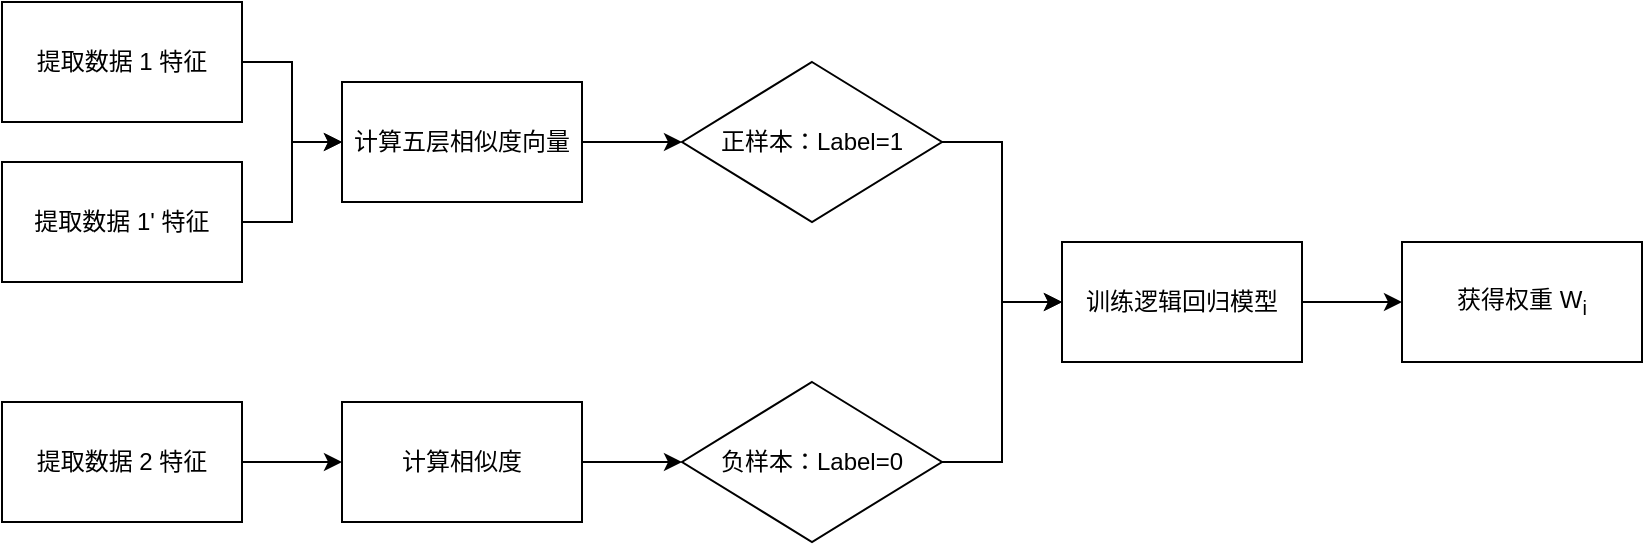 <mxfile version="27.1.6">
  <diagram name="第 1 页" id="VgDxom-XUPM9i-BYI5TX">
    <mxGraphModel dx="1034" dy="666" grid="1" gridSize="10" guides="1" tooltips="1" connect="1" arrows="1" fold="1" page="1" pageScale="1" pageWidth="827" pageHeight="1169" math="0" shadow="0">
      <root>
        <mxCell id="0" />
        <mxCell id="1" parent="0" />
        <mxCell id="82j6tIxpGkV1-OfRXxCL-1" value="提取数据 1 特征" style="rounded=0;whiteSpace=wrap;html=1;" vertex="1" parent="1">
          <mxGeometry x="20" y="130" width="120" height="60" as="geometry" />
        </mxCell>
        <mxCell id="82j6tIxpGkV1-OfRXxCL-16" value="" style="edgeStyle=orthogonalEdgeStyle;rounded=0;orthogonalLoop=1;jettySize=auto;html=1;" edge="1" parent="1" source="82j6tIxpGkV1-OfRXxCL-2" target="82j6tIxpGkV1-OfRXxCL-3">
          <mxGeometry relative="1" as="geometry" />
        </mxCell>
        <mxCell id="82j6tIxpGkV1-OfRXxCL-2" value="提取数据 1&#39; 特征" style="rounded=0;whiteSpace=wrap;html=1;" vertex="1" parent="1">
          <mxGeometry x="20" y="210" width="120" height="60" as="geometry" />
        </mxCell>
        <mxCell id="82j6tIxpGkV1-OfRXxCL-8" value="" style="edgeStyle=orthogonalEdgeStyle;rounded=0;orthogonalLoop=1;jettySize=auto;html=1;" edge="1" parent="1" source="82j6tIxpGkV1-OfRXxCL-3" target="82j6tIxpGkV1-OfRXxCL-4">
          <mxGeometry relative="1" as="geometry" />
        </mxCell>
        <mxCell id="82j6tIxpGkV1-OfRXxCL-3" value="计算五层相似度向量" style="rounded=0;whiteSpace=wrap;html=1;" vertex="1" parent="1">
          <mxGeometry x="190" y="170" width="120" height="60" as="geometry" />
        </mxCell>
        <mxCell id="82j6tIxpGkV1-OfRXxCL-4" value="正样本：Label=1" style="rhombus;whiteSpace=wrap;html=1;" vertex="1" parent="1">
          <mxGeometry x="360" y="160" width="130" height="80" as="geometry" />
        </mxCell>
        <mxCell id="82j6tIxpGkV1-OfRXxCL-17" value="" style="edgeStyle=orthogonalEdgeStyle;rounded=0;orthogonalLoop=1;jettySize=auto;html=1;" edge="1" parent="1" source="82j6tIxpGkV1-OfRXxCL-5" target="82j6tIxpGkV1-OfRXxCL-6">
          <mxGeometry relative="1" as="geometry" />
        </mxCell>
        <mxCell id="82j6tIxpGkV1-OfRXxCL-5" value="提取数据 2 特征" style="rounded=0;whiteSpace=wrap;html=1;" vertex="1" parent="1">
          <mxGeometry x="20" y="330" width="120" height="60" as="geometry" />
        </mxCell>
        <mxCell id="82j6tIxpGkV1-OfRXxCL-9" value="" style="edgeStyle=orthogonalEdgeStyle;rounded=0;orthogonalLoop=1;jettySize=auto;html=1;" edge="1" parent="1" source="82j6tIxpGkV1-OfRXxCL-6" target="82j6tIxpGkV1-OfRXxCL-7">
          <mxGeometry relative="1" as="geometry" />
        </mxCell>
        <mxCell id="82j6tIxpGkV1-OfRXxCL-6" value="计算相似度" style="rounded=0;whiteSpace=wrap;html=1;" vertex="1" parent="1">
          <mxGeometry x="190" y="330" width="120" height="60" as="geometry" />
        </mxCell>
        <mxCell id="82j6tIxpGkV1-OfRXxCL-7" value="负样本：Label=0" style="rhombus;whiteSpace=wrap;html=1;" vertex="1" parent="1">
          <mxGeometry x="360" y="320" width="130" height="80" as="geometry" />
        </mxCell>
        <mxCell id="82j6tIxpGkV1-OfRXxCL-12" value="" style="edgeStyle=orthogonalEdgeStyle;rounded=0;orthogonalLoop=1;jettySize=auto;html=1;" edge="1" parent="1" source="82j6tIxpGkV1-OfRXxCL-10" target="82j6tIxpGkV1-OfRXxCL-11">
          <mxGeometry relative="1" as="geometry" />
        </mxCell>
        <mxCell id="82j6tIxpGkV1-OfRXxCL-10" value="训练逻辑回归模型" style="rounded=0;whiteSpace=wrap;html=1;" vertex="1" parent="1">
          <mxGeometry x="550" y="250" width="120" height="60" as="geometry" />
        </mxCell>
        <mxCell id="82j6tIxpGkV1-OfRXxCL-11" value="获得权重 W&lt;sub&gt;i&lt;/sub&gt;" style="rounded=0;whiteSpace=wrap;html=1;" vertex="1" parent="1">
          <mxGeometry x="720" y="250" width="120" height="60" as="geometry" />
        </mxCell>
        <mxCell id="82j6tIxpGkV1-OfRXxCL-13" value="" style="endArrow=classic;html=1;rounded=0;exitX=1;exitY=0.5;exitDx=0;exitDy=0;entryX=0;entryY=0.5;entryDx=0;entryDy=0;edgeStyle=orthogonalEdgeStyle;" edge="1" parent="1" source="82j6tIxpGkV1-OfRXxCL-1" target="82j6tIxpGkV1-OfRXxCL-3">
          <mxGeometry width="50" height="50" relative="1" as="geometry">
            <mxPoint x="390" y="370" as="sourcePoint" />
            <mxPoint x="440" y="320" as="targetPoint" />
          </mxGeometry>
        </mxCell>
        <mxCell id="82j6tIxpGkV1-OfRXxCL-19" value="" style="endArrow=classic;html=1;rounded=0;exitX=1;exitY=0.5;exitDx=0;exitDy=0;entryX=0;entryY=0.5;entryDx=0;entryDy=0;edgeStyle=orthogonalEdgeStyle;" edge="1" parent="1" source="82j6tIxpGkV1-OfRXxCL-4" target="82j6tIxpGkV1-OfRXxCL-10">
          <mxGeometry width="50" height="50" relative="1" as="geometry">
            <mxPoint x="390" y="370" as="sourcePoint" />
            <mxPoint x="440" y="320" as="targetPoint" />
          </mxGeometry>
        </mxCell>
        <mxCell id="82j6tIxpGkV1-OfRXxCL-20" value="" style="endArrow=classic;html=1;rounded=0;exitX=1;exitY=0.5;exitDx=0;exitDy=0;entryX=0;entryY=0.5;entryDx=0;entryDy=0;edgeStyle=orthogonalEdgeStyle;" edge="1" parent="1" source="82j6tIxpGkV1-OfRXxCL-7" target="82j6tIxpGkV1-OfRXxCL-10">
          <mxGeometry width="50" height="50" relative="1" as="geometry">
            <mxPoint x="390" y="370" as="sourcePoint" />
            <mxPoint x="440" y="320" as="targetPoint" />
          </mxGeometry>
        </mxCell>
      </root>
    </mxGraphModel>
  </diagram>
</mxfile>

